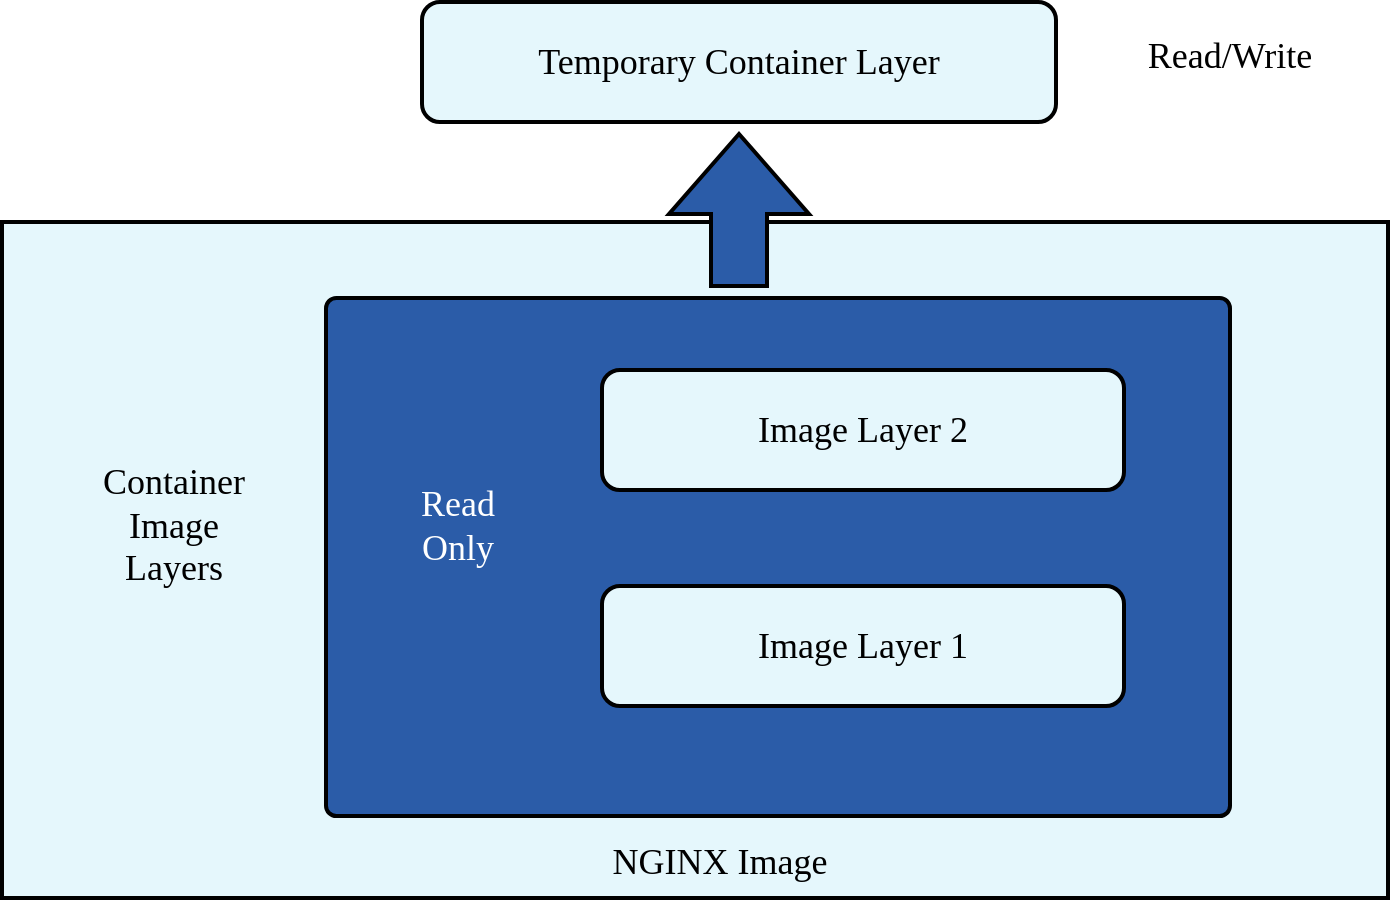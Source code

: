 <mxfile>
    <diagram id="kb3w_NukyVuOyqDOtEw3" name="Docker Image Layers">
        <mxGraphModel dx="2334" dy="930" grid="0" gridSize="10" guides="1" tooltips="1" connect="1" arrows="1" fold="1" page="0" pageScale="1" pageWidth="1100" pageHeight="850" math="0" shadow="0">
            <root>
                <mxCell id="0"/>
                <mxCell id="1" parent="0"/>
                <mxCell id="2" value="Temporary Container Layer" style="whiteSpace=wrap;html=1;rounded=1;strokeColor=light-dark(#000000,#5881BA);strokeWidth=2;fontFamily=Shantell Sans;fontSource=https://fonts.googleapis.com/css?family=Shantell+Sans;fontSize=18;fontColor=light-dark(#000000, #b8b8ba);fillColor=light-dark(#E5F7FC,transparent);" parent="1" vertex="1">
                    <mxGeometry x="482" y="77" width="317" height="60" as="geometry"/>
                </mxCell>
                <mxCell id="3" value="" style="whiteSpace=wrap;html=1;rounded=1;strokeColor=light-dark(#000000,#5881BA);strokeWidth=2;fontFamily=Shantell Sans;fontSource=https://fonts.googleapis.com/css?family=Shantell+Sans;fontSize=18;fontColor=light-dark(#000000, #b8b8ba);fillColor=light-dark(#E5F7FC,transparent);arcSize=0;" parent="1" vertex="1">
                    <mxGeometry x="272" y="187" width="693" height="338" as="geometry"/>
                </mxCell>
                <mxCell id="4" value="" style="whiteSpace=wrap;html=1;rounded=1;strokeColor=light-dark(#000000,#5881BA);strokeWidth=2;fontFamily=Shantell Sans;fontSource=https://fonts.googleapis.com/css?family=Shantell+Sans;fontSize=18;fontColor=light-dark(#000000, #b8b8ba);fillColor=light-dark(#2B5CA8,transparent);arcSize=2;" parent="1" vertex="1">
                    <mxGeometry x="434" y="225" width="452" height="259" as="geometry"/>
                </mxCell>
                <mxCell id="5" value="Image Layer 2" style="whiteSpace=wrap;html=1;rounded=1;strokeColor=light-dark(#000000,#5881BA);strokeWidth=2;fontFamily=Shantell Sans;fontSource=https://fonts.googleapis.com/css?family=Shantell+Sans;fontSize=18;fontColor=light-dark(#000000, #b8b8ba);fillColor=light-dark(#E5F7FC,transparent);" parent="1" vertex="1">
                    <mxGeometry x="572" y="261" width="261" height="60" as="geometry"/>
                </mxCell>
                <mxCell id="6" value="Image Layer 1" style="whiteSpace=wrap;html=1;rounded=1;strokeColor=light-dark(#000000,#5881BA);strokeWidth=2;fontFamily=Shantell Sans;fontSource=https://fonts.googleapis.com/css?family=Shantell+Sans;fontSize=18;fontColor=light-dark(#000000, #b8b8ba);fillColor=light-dark(#E5F7FC,transparent);" parent="1" vertex="1">
                    <mxGeometry x="572" y="369" width="261" height="60" as="geometry"/>
                </mxCell>
                <mxCell id="7" value="&lt;font style=&quot;color: rgb(255, 255, 255);&quot;&gt;Read Only&lt;/font&gt;" style="text;strokeColor=none;align=center;fillColor=none;html=1;verticalAlign=middle;whiteSpace=wrap;rounded=0;fontFamily=Shantell Sans;fontSource=https://fonts.googleapis.com/css?family=Shantell+Sans;fontSize=18;fontColor=light-dark(#000000, #b8b8ba);" parent="1" vertex="1">
                    <mxGeometry x="470" y="323.997" width="60" height="30" as="geometry"/>
                </mxCell>
                <mxCell id="8" value="Container&lt;br&gt;Image&lt;br&gt;Layers" style="text;strokeColor=none;align=center;fillColor=none;html=1;verticalAlign=middle;whiteSpace=wrap;rounded=0;fontFamily=Shantell Sans;fontSource=https://fonts.googleapis.com/css?family=Shantell+Sans;fontSize=18;fontColor=light-dark(#000000, #b8b8ba);" parent="1" vertex="1">
                    <mxGeometry x="328" y="323.997" width="60" height="30" as="geometry"/>
                </mxCell>
                <mxCell id="10" value="" style="html=1;shadow=0;dashed=0;align=center;verticalAlign=middle;shape=mxgraph.arrows2.arrow;dy=0.6;dx=40;direction=north;notch=0;rounded=1;strokeColor=light-dark(#000000,#5881BA);strokeWidth=2;fontFamily=Shantell Sans;fontSource=https://fonts.googleapis.com/css?family=Shantell+Sans;fontSize=18;fontColor=light-dark(#000000, #b8b8ba);fillColor=light-dark(#2B5CA8,#2B5CA8);" parent="1" vertex="1">
                    <mxGeometry x="605.5" y="143" width="70" height="76" as="geometry"/>
                </mxCell>
                <mxCell id="11" value="Read/Write" style="text;strokeColor=none;align=center;fillColor=none;html=1;verticalAlign=middle;whiteSpace=wrap;rounded=0;fontFamily=Shantell Sans;fontSource=https://fonts.googleapis.com/css?family=Shantell+Sans;fontSize=18;fontColor=light-dark(#000000, #b8b8ba);" parent="1" vertex="1">
                    <mxGeometry x="856.003" y="89.0" width="60" height="30" as="geometry"/>
                </mxCell>
                <mxCell id="12" value="NGINX Image" style="text;strokeColor=none;align=center;fillColor=none;html=1;verticalAlign=middle;whiteSpace=wrap;rounded=0;fontFamily=Shantell Sans;fontSource=https://fonts.googleapis.com/css?family=Shantell+Sans;fontSize=18;fontColor=light-dark(#000000, #b8b8ba);" parent="1" vertex="1">
                    <mxGeometry x="557" y="492" width="148.33" height="30" as="geometry"/>
                </mxCell>
            </root>
        </mxGraphModel>
    </diagram>
</mxfile>